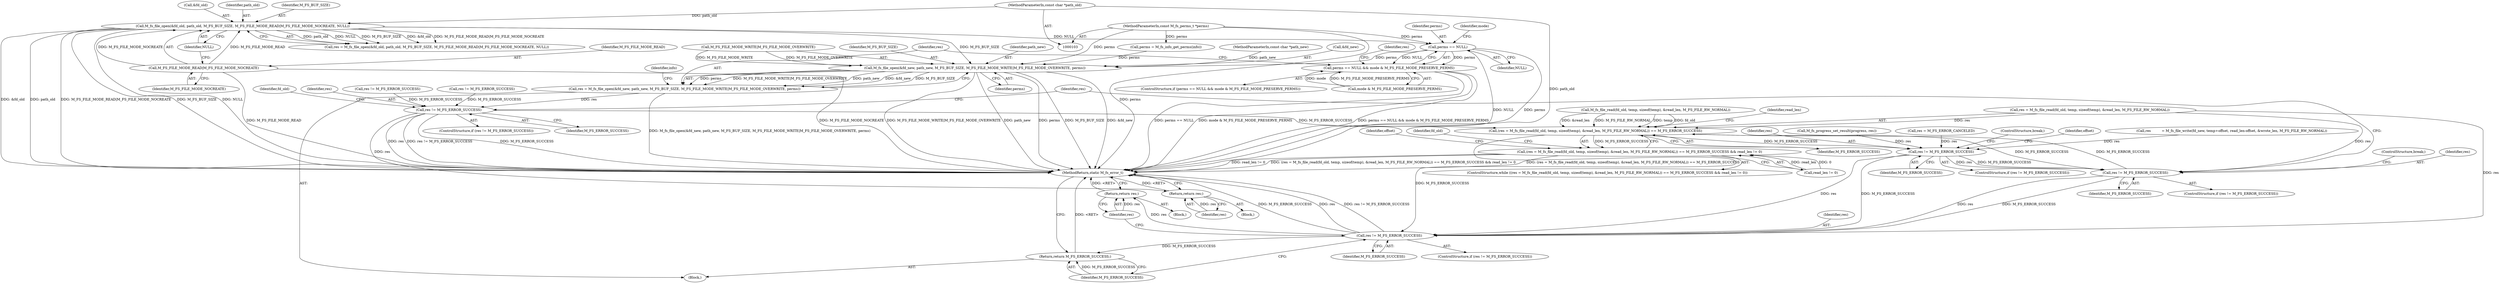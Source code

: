 digraph "0_mstdlib_db124b8f607dd0a40a9aef2d4d468fad433522a7_1@pointer" {
"1000147" [label="(Call,perms == NULL)"];
"1000110" [label="(MethodParameterIn,const M_fs_perms_t *perms)"];
"1000129" [label="(Call,M_fs_file_open(&fd_old, path_old, M_FS_BUF_SIZE, M_FS_FILE_MODE_READ|M_FS_FILE_MODE_NOCREATE, NULL))"];
"1000104" [label="(MethodParameterIn,const char *path_old)"];
"1000134" [label="(Call,M_FS_FILE_MODE_READ|M_FS_FILE_MODE_NOCREATE)"];
"1000146" [label="(Call,perms == NULL && mode & M_FS_FILE_MODE_PRESERVE_PERMS)"];
"1000176" [label="(Call,M_fs_file_open(&fd_new, path_new, M_FS_BUF_SIZE, M_FS_FILE_MODE_WRITE|M_FS_FILE_MODE_OVERWRITE, perms))"];
"1000174" [label="(Call,res = M_fs_file_open(&fd_new, path_new, M_FS_BUF_SIZE, M_FS_FILE_MODE_WRITE|M_FS_FILE_MODE_OVERWRITE, perms))"];
"1000188" [label="(Call,res != M_FS_ERROR_SUCCESS)"];
"1000194" [label="(Return,return res;)"];
"1000198" [label="(Call,(res = M_fs_file_read(fd_old, temp, sizeof(temp), &read_len, M_FS_FILE_RW_NORMAL)) == M_FS_ERROR_SUCCESS)"];
"1000197" [label="(Call,(res = M_fs_file_read(fd_old, temp, sizeof(temp), &read_len, M_FS_FILE_RW_NORMAL)) == M_FS_ERROR_SUCCESS && read_len != 0)"];
"1000286" [label="(Call,res != M_FS_ERROR_SUCCESS)"];
"1000292" [label="(Call,res != M_FS_ERROR_SUCCESS)"];
"1000302" [label="(Call,res != M_FS_ERROR_SUCCESS)"];
"1000306" [label="(Return,return res;)"];
"1000308" [label="(Return,return M_FS_ERROR_SUCCESS;)"];
"1000290" [label="(ControlStructure,break;)"];
"1000187" [label="(ControlStructure,if (res != M_FS_ERROR_SUCCESS))"];
"1000309" [label="(Identifier,M_FS_ERROR_SUCCESS)"];
"1000105" [label="(MethodParameterIn,const char *path_new)"];
"1000130" [label="(Call,&fd_old)"];
"1000219" [label="(Identifier,offset)"];
"1000146" [label="(Call,perms == NULL && mode & M_FS_FILE_MODE_PRESERVE_PERMS)"];
"1000145" [label="(ControlStructure,if (perms == NULL && mode & M_FS_FILE_MODE_PRESERVE_PERMS))"];
"1000302" [label="(Call,res != M_FS_ERROR_SUCCESS)"];
"1000286" [label="(Call,res != M_FS_ERROR_SUCCESS)"];
"1000209" [label="(Identifier,M_FS_ERROR_SUCCESS)"];
"1000193" [label="(Identifier,fd_old)"];
"1000186" [label="(Identifier,info)"];
"1000189" [label="(Identifier,res)"];
"1000285" [label="(ControlStructure,if (res != M_FS_ERROR_SUCCESS))"];
"1000222" [label="(Call,res          = M_fs_file_write(fd_new, temp+offset, read_len-offset, &wrote_len, M_FS_FILE_RW_NORMAL))"];
"1000287" [label="(Identifier,res)"];
"1000170" [label="(Call,perms = M_fs_info_get_perms(info))"];
"1000137" [label="(Identifier,NULL)"];
"1000303" [label="(Identifier,res)"];
"1000150" [label="(Call,mode & M_FS_FILE_MODE_PRESERVE_PERMS)"];
"1000304" [label="(Identifier,M_FS_ERROR_SUCCESS)"];
"1000244" [label="(Call,M_fs_progress_set_result(progress, res))"];
"1000282" [label="(Call,res = M_FS_ERROR_CANCELED)"];
"1000199" [label="(Call,res = M_fs_file_read(fd_old, temp, sizeof(temp), &read_len, M_FS_FILE_RW_NORMAL))"];
"1000155" [label="(Identifier,res)"];
"1000175" [label="(Identifier,res)"];
"1000296" [label="(ControlStructure,break;)"];
"1000197" [label="(Call,(res = M_fs_file_read(fd_old, temp, sizeof(temp), &read_len, M_FS_FILE_RW_NORMAL)) == M_FS_ERROR_SUCCESS && read_len != 0)"];
"1000306" [label="(Return,return res;)"];
"1000305" [label="(Block,)"];
"1000176" [label="(Call,M_fs_file_open(&fd_new, path_new, M_FS_BUF_SIZE, M_FS_FILE_MODE_WRITE|M_FS_FILE_MODE_OVERWRITE, perms))"];
"1000162" [label="(Call,res != M_FS_ERROR_SUCCESS)"];
"1000136" [label="(Identifier,M_FS_FILE_MODE_NOCREATE)"];
"1000177" [label="(Call,&fd_new)"];
"1000147" [label="(Call,perms == NULL)"];
"1000288" [label="(Identifier,M_FS_ERROR_SUCCESS)"];
"1000181" [label="(Call,M_FS_FILE_MODE_WRITE|M_FS_FILE_MODE_OVERWRITE)"];
"1000134" [label="(Call,M_FS_FILE_MODE_READ|M_FS_FILE_MODE_NOCREATE)"];
"1000180" [label="(Identifier,M_FS_BUF_SIZE)"];
"1000294" [label="(Identifier,M_FS_ERROR_SUCCESS)"];
"1000293" [label="(Identifier,res)"];
"1000127" [label="(Call,res = M_fs_file_open(&fd_old, path_old, M_FS_BUF_SIZE, M_FS_FILE_MODE_READ|M_FS_FILE_MODE_NOCREATE, NULL))"];
"1000190" [label="(Identifier,M_FS_ERROR_SUCCESS)"];
"1000194" [label="(Return,return res;)"];
"1000148" [label="(Identifier,perms)"];
"1000184" [label="(Identifier,perms)"];
"1000198" [label="(Call,(res = M_fs_file_read(fd_old, temp, sizeof(temp), &read_len, M_FS_FILE_RW_NORMAL)) == M_FS_ERROR_SUCCESS)"];
"1000292" [label="(Call,res != M_FS_ERROR_SUCCESS)"];
"1000132" [label="(Identifier,path_old)"];
"1000111" [label="(Block,)"];
"1000135" [label="(Identifier,M_FS_FILE_MODE_READ)"];
"1000195" [label="(Identifier,res)"];
"1000196" [label="(ControlStructure,while ((res = M_fs_file_read(fd_old, temp, sizeof(temp), &read_len, M_FS_FILE_RW_NORMAL)) == M_FS_ERROR_SUCCESS && read_len != 0))"];
"1000174" [label="(Call,res = M_fs_file_open(&fd_new, path_new, M_FS_BUF_SIZE, M_FS_FILE_MODE_WRITE|M_FS_FILE_MODE_OVERWRITE, perms))"];
"1000308" [label="(Return,return M_FS_ERROR_SUCCESS;)"];
"1000188" [label="(Call,res != M_FS_ERROR_SUCCESS)"];
"1000139" [label="(Call,res != M_FS_ERROR_SUCCESS)"];
"1000307" [label="(Identifier,res)"];
"1000301" [label="(ControlStructure,if (res != M_FS_ERROR_SUCCESS))"];
"1000211" [label="(Identifier,read_len)"];
"1000298" [label="(Identifier,fd_old)"];
"1000191" [label="(Block,)"];
"1000291" [label="(ControlStructure,if (res != M_FS_ERROR_SUCCESS))"];
"1000149" [label="(Identifier,NULL)"];
"1000215" [label="(Identifier,offset)"];
"1000151" [label="(Identifier,mode)"];
"1000110" [label="(MethodParameterIn,const M_fs_perms_t *perms)"];
"1000179" [label="(Identifier,path_new)"];
"1000310" [label="(MethodReturn,static M_fs_error_t)"];
"1000129" [label="(Call,M_fs_file_open(&fd_old, path_old, M_FS_BUF_SIZE, M_FS_FILE_MODE_READ|M_FS_FILE_MODE_NOCREATE, NULL))"];
"1000133" [label="(Identifier,M_FS_BUF_SIZE)"];
"1000104" [label="(MethodParameterIn,const char *path_old)"];
"1000201" [label="(Call,M_fs_file_read(fd_old, temp, sizeof(temp), &read_len, M_FS_FILE_RW_NORMAL))"];
"1000200" [label="(Identifier,res)"];
"1000210" [label="(Call,read_len != 0)"];
"1000147" -> "1000146"  [label="AST: "];
"1000147" -> "1000149"  [label="CFG: "];
"1000148" -> "1000147"  [label="AST: "];
"1000149" -> "1000147"  [label="AST: "];
"1000151" -> "1000147"  [label="CFG: "];
"1000146" -> "1000147"  [label="CFG: "];
"1000147" -> "1000310"  [label="DDG: NULL"];
"1000147" -> "1000310"  [label="DDG: perms"];
"1000147" -> "1000146"  [label="DDG: perms"];
"1000147" -> "1000146"  [label="DDG: NULL"];
"1000110" -> "1000147"  [label="DDG: perms"];
"1000129" -> "1000147"  [label="DDG: NULL"];
"1000147" -> "1000176"  [label="DDG: perms"];
"1000110" -> "1000103"  [label="AST: "];
"1000110" -> "1000310"  [label="DDG: perms"];
"1000110" -> "1000170"  [label="DDG: perms"];
"1000110" -> "1000176"  [label="DDG: perms"];
"1000129" -> "1000127"  [label="AST: "];
"1000129" -> "1000137"  [label="CFG: "];
"1000130" -> "1000129"  [label="AST: "];
"1000132" -> "1000129"  [label="AST: "];
"1000133" -> "1000129"  [label="AST: "];
"1000134" -> "1000129"  [label="AST: "];
"1000137" -> "1000129"  [label="AST: "];
"1000127" -> "1000129"  [label="CFG: "];
"1000129" -> "1000310"  [label="DDG: &fd_old"];
"1000129" -> "1000310"  [label="DDG: path_old"];
"1000129" -> "1000310"  [label="DDG: M_FS_FILE_MODE_READ|M_FS_FILE_MODE_NOCREATE"];
"1000129" -> "1000310"  [label="DDG: M_FS_BUF_SIZE"];
"1000129" -> "1000310"  [label="DDG: NULL"];
"1000129" -> "1000127"  [label="DDG: path_old"];
"1000129" -> "1000127"  [label="DDG: NULL"];
"1000129" -> "1000127"  [label="DDG: M_FS_BUF_SIZE"];
"1000129" -> "1000127"  [label="DDG: &fd_old"];
"1000129" -> "1000127"  [label="DDG: M_FS_FILE_MODE_READ|M_FS_FILE_MODE_NOCREATE"];
"1000104" -> "1000129"  [label="DDG: path_old"];
"1000134" -> "1000129"  [label="DDG: M_FS_FILE_MODE_READ"];
"1000134" -> "1000129"  [label="DDG: M_FS_FILE_MODE_NOCREATE"];
"1000129" -> "1000176"  [label="DDG: M_FS_BUF_SIZE"];
"1000104" -> "1000103"  [label="AST: "];
"1000104" -> "1000310"  [label="DDG: path_old"];
"1000134" -> "1000136"  [label="CFG: "];
"1000135" -> "1000134"  [label="AST: "];
"1000136" -> "1000134"  [label="AST: "];
"1000137" -> "1000134"  [label="CFG: "];
"1000134" -> "1000310"  [label="DDG: M_FS_FILE_MODE_READ"];
"1000134" -> "1000310"  [label="DDG: M_FS_FILE_MODE_NOCREATE"];
"1000146" -> "1000145"  [label="AST: "];
"1000146" -> "1000150"  [label="CFG: "];
"1000150" -> "1000146"  [label="AST: "];
"1000155" -> "1000146"  [label="CFG: "];
"1000175" -> "1000146"  [label="CFG: "];
"1000146" -> "1000310"  [label="DDG: mode & M_FS_FILE_MODE_PRESERVE_PERMS"];
"1000146" -> "1000310"  [label="DDG: perms == NULL && mode & M_FS_FILE_MODE_PRESERVE_PERMS"];
"1000146" -> "1000310"  [label="DDG: perms == NULL"];
"1000150" -> "1000146"  [label="DDG: mode"];
"1000150" -> "1000146"  [label="DDG: M_FS_FILE_MODE_PRESERVE_PERMS"];
"1000176" -> "1000174"  [label="AST: "];
"1000176" -> "1000184"  [label="CFG: "];
"1000177" -> "1000176"  [label="AST: "];
"1000179" -> "1000176"  [label="AST: "];
"1000180" -> "1000176"  [label="AST: "];
"1000181" -> "1000176"  [label="AST: "];
"1000184" -> "1000176"  [label="AST: "];
"1000174" -> "1000176"  [label="CFG: "];
"1000176" -> "1000310"  [label="DDG: M_FS_FILE_MODE_WRITE|M_FS_FILE_MODE_OVERWRITE"];
"1000176" -> "1000310"  [label="DDG: path_new"];
"1000176" -> "1000310"  [label="DDG: perms"];
"1000176" -> "1000310"  [label="DDG: M_FS_BUF_SIZE"];
"1000176" -> "1000310"  [label="DDG: &fd_new"];
"1000176" -> "1000174"  [label="DDG: perms"];
"1000176" -> "1000174"  [label="DDG: M_FS_FILE_MODE_WRITE|M_FS_FILE_MODE_OVERWRITE"];
"1000176" -> "1000174"  [label="DDG: path_new"];
"1000176" -> "1000174"  [label="DDG: &fd_new"];
"1000176" -> "1000174"  [label="DDG: M_FS_BUF_SIZE"];
"1000105" -> "1000176"  [label="DDG: path_new"];
"1000181" -> "1000176"  [label="DDG: M_FS_FILE_MODE_WRITE"];
"1000181" -> "1000176"  [label="DDG: M_FS_FILE_MODE_OVERWRITE"];
"1000170" -> "1000176"  [label="DDG: perms"];
"1000174" -> "1000111"  [label="AST: "];
"1000175" -> "1000174"  [label="AST: "];
"1000186" -> "1000174"  [label="CFG: "];
"1000174" -> "1000310"  [label="DDG: M_fs_file_open(&fd_new, path_new, M_FS_BUF_SIZE, M_FS_FILE_MODE_WRITE|M_FS_FILE_MODE_OVERWRITE, perms)"];
"1000174" -> "1000188"  [label="DDG: res"];
"1000188" -> "1000187"  [label="AST: "];
"1000188" -> "1000190"  [label="CFG: "];
"1000189" -> "1000188"  [label="AST: "];
"1000190" -> "1000188"  [label="AST: "];
"1000193" -> "1000188"  [label="CFG: "];
"1000200" -> "1000188"  [label="CFG: "];
"1000188" -> "1000310"  [label="DDG: res != M_FS_ERROR_SUCCESS"];
"1000188" -> "1000310"  [label="DDG: M_FS_ERROR_SUCCESS"];
"1000188" -> "1000310"  [label="DDG: res"];
"1000162" -> "1000188"  [label="DDG: M_FS_ERROR_SUCCESS"];
"1000139" -> "1000188"  [label="DDG: M_FS_ERROR_SUCCESS"];
"1000188" -> "1000194"  [label="DDG: res"];
"1000188" -> "1000198"  [label="DDG: M_FS_ERROR_SUCCESS"];
"1000194" -> "1000191"  [label="AST: "];
"1000194" -> "1000195"  [label="CFG: "];
"1000195" -> "1000194"  [label="AST: "];
"1000310" -> "1000194"  [label="CFG: "];
"1000194" -> "1000310"  [label="DDG: <RET>"];
"1000195" -> "1000194"  [label="DDG: res"];
"1000198" -> "1000197"  [label="AST: "];
"1000198" -> "1000209"  [label="CFG: "];
"1000199" -> "1000198"  [label="AST: "];
"1000209" -> "1000198"  [label="AST: "];
"1000211" -> "1000198"  [label="CFG: "];
"1000197" -> "1000198"  [label="CFG: "];
"1000198" -> "1000197"  [label="DDG: M_FS_ERROR_SUCCESS"];
"1000199" -> "1000198"  [label="DDG: res"];
"1000201" -> "1000198"  [label="DDG: &read_len"];
"1000201" -> "1000198"  [label="DDG: M_FS_FILE_RW_NORMAL"];
"1000201" -> "1000198"  [label="DDG: temp"];
"1000201" -> "1000198"  [label="DDG: fd_old"];
"1000292" -> "1000198"  [label="DDG: M_FS_ERROR_SUCCESS"];
"1000198" -> "1000286"  [label="DDG: M_FS_ERROR_SUCCESS"];
"1000198" -> "1000292"  [label="DDG: M_FS_ERROR_SUCCESS"];
"1000198" -> "1000302"  [label="DDG: M_FS_ERROR_SUCCESS"];
"1000197" -> "1000196"  [label="AST: "];
"1000197" -> "1000210"  [label="CFG: "];
"1000210" -> "1000197"  [label="AST: "];
"1000215" -> "1000197"  [label="CFG: "];
"1000298" -> "1000197"  [label="CFG: "];
"1000197" -> "1000310"  [label="DDG: read_len != 0"];
"1000197" -> "1000310"  [label="DDG: (res = M_fs_file_read(fd_old, temp, sizeof(temp), &read_len, M_FS_FILE_RW_NORMAL)) == M_FS_ERROR_SUCCESS && read_len != 0"];
"1000197" -> "1000310"  [label="DDG: (res = M_fs_file_read(fd_old, temp, sizeof(temp), &read_len, M_FS_FILE_RW_NORMAL)) == M_FS_ERROR_SUCCESS"];
"1000210" -> "1000197"  [label="DDG: read_len"];
"1000210" -> "1000197"  [label="DDG: 0"];
"1000286" -> "1000285"  [label="AST: "];
"1000286" -> "1000288"  [label="CFG: "];
"1000287" -> "1000286"  [label="AST: "];
"1000288" -> "1000286"  [label="AST: "];
"1000219" -> "1000286"  [label="CFG: "];
"1000290" -> "1000286"  [label="CFG: "];
"1000222" -> "1000286"  [label="DDG: res"];
"1000244" -> "1000286"  [label="DDG: res"];
"1000282" -> "1000286"  [label="DDG: res"];
"1000286" -> "1000292"  [label="DDG: res"];
"1000286" -> "1000292"  [label="DDG: M_FS_ERROR_SUCCESS"];
"1000286" -> "1000302"  [label="DDG: res"];
"1000286" -> "1000302"  [label="DDG: M_FS_ERROR_SUCCESS"];
"1000292" -> "1000291"  [label="AST: "];
"1000292" -> "1000294"  [label="CFG: "];
"1000293" -> "1000292"  [label="AST: "];
"1000294" -> "1000292"  [label="AST: "];
"1000200" -> "1000292"  [label="CFG: "];
"1000296" -> "1000292"  [label="CFG: "];
"1000199" -> "1000292"  [label="DDG: res"];
"1000292" -> "1000302"  [label="DDG: res"];
"1000292" -> "1000302"  [label="DDG: M_FS_ERROR_SUCCESS"];
"1000302" -> "1000301"  [label="AST: "];
"1000302" -> "1000304"  [label="CFG: "];
"1000303" -> "1000302"  [label="AST: "];
"1000304" -> "1000302"  [label="AST: "];
"1000307" -> "1000302"  [label="CFG: "];
"1000309" -> "1000302"  [label="CFG: "];
"1000302" -> "1000310"  [label="DDG: M_FS_ERROR_SUCCESS"];
"1000302" -> "1000310"  [label="DDG: res"];
"1000302" -> "1000310"  [label="DDG: res != M_FS_ERROR_SUCCESS"];
"1000199" -> "1000302"  [label="DDG: res"];
"1000302" -> "1000306"  [label="DDG: res"];
"1000302" -> "1000308"  [label="DDG: M_FS_ERROR_SUCCESS"];
"1000306" -> "1000305"  [label="AST: "];
"1000306" -> "1000307"  [label="CFG: "];
"1000307" -> "1000306"  [label="AST: "];
"1000310" -> "1000306"  [label="CFG: "];
"1000306" -> "1000310"  [label="DDG: <RET>"];
"1000307" -> "1000306"  [label="DDG: res"];
"1000308" -> "1000111"  [label="AST: "];
"1000308" -> "1000309"  [label="CFG: "];
"1000309" -> "1000308"  [label="AST: "];
"1000310" -> "1000308"  [label="CFG: "];
"1000308" -> "1000310"  [label="DDG: <RET>"];
"1000309" -> "1000308"  [label="DDG: M_FS_ERROR_SUCCESS"];
}
